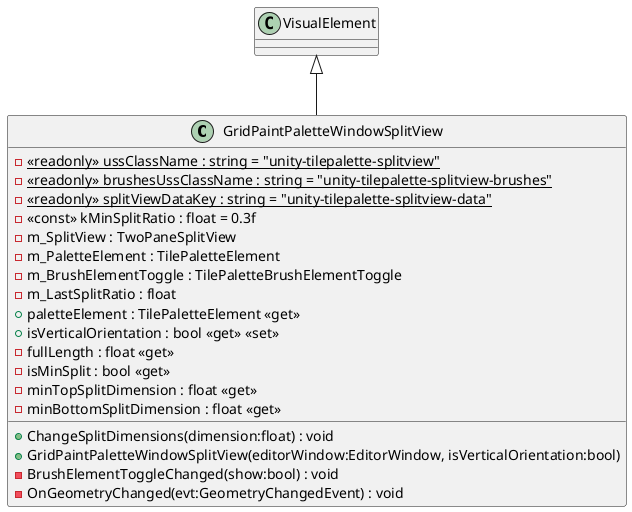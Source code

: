 @startuml
class GridPaintPaletteWindowSplitView {
    - {static} <<readonly>> ussClassName : string = "unity-tilepalette-splitview"
    - {static} <<readonly>> brushesUssClassName : string = "unity-tilepalette-splitview-brushes"
    - {static} <<readonly>> splitViewDataKey : string = "unity-tilepalette-splitview-data"
    - <<const>> kMinSplitRatio : float = 0.3f
    - m_SplitView : TwoPaneSplitView
    - m_PaletteElement : TilePaletteElement
    - m_BrushElementToggle : TilePaletteBrushElementToggle
    - m_LastSplitRatio : float
    + paletteElement : TilePaletteElement <<get>>
    + isVerticalOrientation : bool <<get>> <<set>>
    - fullLength : float <<get>>
    - isMinSplit : bool <<get>>
    - minTopSplitDimension : float <<get>>
    - minBottomSplitDimension : float <<get>>
    + ChangeSplitDimensions(dimension:float) : void
    + GridPaintPaletteWindowSplitView(editorWindow:EditorWindow, isVerticalOrientation:bool)
    - BrushElementToggleChanged(show:bool) : void
    - OnGeometryChanged(evt:GeometryChangedEvent) : void
}
VisualElement <|-- GridPaintPaletteWindowSplitView
@enduml
